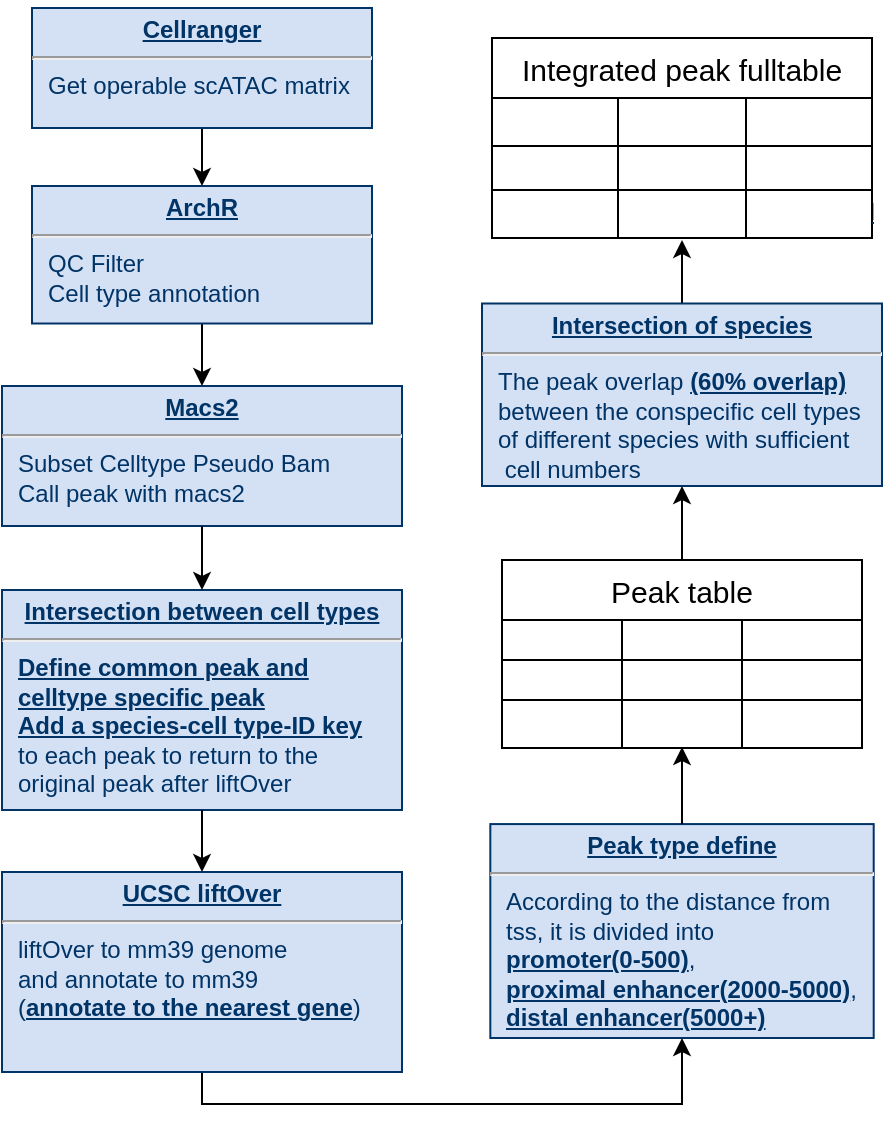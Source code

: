 <mxfile version="22.1.4" type="github">
  <diagram name="Page-1" id="efa7a0a1-bf9b-a30e-e6df-94a7791c09e9">
    <mxGraphModel dx="1434" dy="746" grid="1" gridSize="10" guides="1" tooltips="1" connect="1" arrows="1" fold="1" page="1" pageScale="1" pageWidth="826" pageHeight="1169" background="none" math="0" shadow="0">
      <root>
        <mxCell id="0" />
        <mxCell id="1" parent="0" />
        <mxCell id="vvGThWaMnOp2P52YM-Aq-29" value="" style="group" vertex="1" connectable="0" parent="1">
          <mxGeometry x="90" y="36" width="440" height="560" as="geometry" />
        </mxCell>
        <mxCell id="20" value="&lt;p style=&quot;margin: 0px; margin-top: 4px; text-align: center; text-decoration: underline;&quot;&gt;&lt;b&gt;Macs2&lt;/b&gt;&lt;/p&gt;&lt;hr&gt;&lt;p style=&quot;margin: 0px; margin-left: 8px;&quot;&gt;Subset Celltype Pseudo B&lt;span style=&quot;background-color: initial;&quot; class=&quot;text-only text-with-abbreviation text-with-abbreviation-bottomline windows-bottomline&quot;&gt;am&lt;/span&gt;&lt;br&gt;&lt;/p&gt;&lt;p style=&quot;margin: 0px; margin-left: 8px;&quot;&gt;Call peak with macs2&amp;nbsp;&lt;/p&gt;&lt;p style=&quot;margin: 0px; margin-left: 8px;&quot;&gt;&lt;br&gt;&lt;/p&gt;&lt;p style=&quot;margin: 0px; margin-left: 8px;&quot;&gt;&lt;span style=&quot;background-color: initial;&quot;&gt;&amp;nbsp;&lt;/span&gt;&lt;/p&gt;" style="verticalAlign=top;align=left;overflow=fill;fontSize=12;fontFamily=Helvetica;html=1;strokeColor=#003366;shadow=0;fillColor=#D4E1F5;fontColor=#003366" parent="vvGThWaMnOp2P52YM-Aq-29" vertex="1">
          <mxGeometry y="193" width="200" height="70" as="geometry" />
        </mxCell>
        <mxCell id="qyoJWSPACBOKUFeCBDac-104" value="" style="edgeStyle=orthogonalEdgeStyle;rounded=0;orthogonalLoop=1;jettySize=auto;html=1;" parent="vvGThWaMnOp2P52YM-Aq-29" source="21" target="20" edge="1">
          <mxGeometry relative="1" as="geometry" />
        </mxCell>
        <mxCell id="21" value="&lt;p style=&quot;margin: 0px; margin-top: 4px; text-align: center; text-decoration: underline;&quot;&gt;&lt;b&gt;ArchR&lt;/b&gt;&lt;/p&gt;&lt;hr&gt;&lt;p style=&quot;margin: 0px; margin-left: 8px;&quot;&gt;QC Filter&lt;/p&gt;&lt;p style=&quot;margin: 0px; margin-left: 8px;&quot;&gt;Cell type annotation&lt;/p&gt;" style="verticalAlign=top;align=left;overflow=fill;fontSize=12;fontFamily=Helvetica;html=1;strokeColor=#003366;shadow=0;fillColor=#D4E1F5;fontColor=#003366" parent="vvGThWaMnOp2P52YM-Aq-29" vertex="1">
          <mxGeometry x="15" y="93" width="170" height="68.75" as="geometry" />
        </mxCell>
        <mxCell id="23" value="&lt;p style=&quot;margin: 0px; margin-top: 4px; text-align: center; text-decoration: underline;&quot;&gt;&lt;strong&gt;Peak type define&lt;/strong&gt;&lt;/p&gt;&lt;hr&gt;&lt;p style=&quot;margin: 0px; margin-left: 8px;&quot;&gt;According to the distance from&amp;nbsp;&lt;/p&gt;&lt;p style=&quot;margin: 0px; margin-left: 8px;&quot;&gt;tss, it is divided into&amp;nbsp;&lt;/p&gt;&lt;p style=&quot;margin: 0px; margin-left: 8px;&quot;&gt;&lt;b&gt;&lt;u&gt;promoter(0-500)&lt;/u&gt;&lt;/b&gt;,&amp;nbsp;&lt;/p&gt;&lt;p style=&quot;margin: 0px; margin-left: 8px;&quot;&gt;&lt;b&gt;&lt;u&gt;proximal enhancer(2000-5000)&lt;/u&gt;&lt;/b&gt;,&amp;nbsp;&lt;/p&gt;&lt;p style=&quot;margin: 0px; margin-left: 8px;&quot;&gt;&lt;b&gt;&lt;u&gt;distal enhancer(5000+)&lt;/u&gt;&lt;/b&gt;&lt;br&gt;&lt;/p&gt;" style="verticalAlign=top;align=left;overflow=fill;fontSize=12;fontFamily=Helvetica;html=1;strokeColor=#003366;shadow=0;fillColor=#D4E1F5;fontColor=#003366" parent="vvGThWaMnOp2P52YM-Aq-29" vertex="1">
          <mxGeometry x="244.16" y="412.04" width="191.69" height="106.96" as="geometry" />
        </mxCell>
        <mxCell id="24" value="&lt;p style=&quot;margin: 4px 0px 0px; text-align: center;&quot;&gt;&lt;b&gt;&lt;u&gt;Intersection between cell types&lt;/u&gt;&lt;/b&gt;&lt;br&gt;&lt;/p&gt;&lt;hr&gt;&lt;p style=&quot;border-color: var(--border-color); margin: 0px 0px 0px 8px;&quot;&gt;&lt;b style=&quot;border-color: var(--border-color);&quot;&gt;&lt;u style=&quot;border-color: var(--border-color);&quot;&gt;Define common peak and&lt;/u&gt;&lt;/b&gt;&lt;/p&gt;&lt;p style=&quot;margin: 0px; margin-left: 8px;&quot;&gt;&lt;b style=&quot;border-color: var(--border-color);&quot;&gt;&lt;u style=&quot;border-color: var(--border-color);&quot;&gt;celltype specific peak&lt;/u&gt;&lt;/b&gt;&lt;br&gt;&lt;/p&gt;&lt;p style=&quot;margin: 0px; margin-left: 8px;&quot;&gt;&lt;b&gt;&lt;u&gt;Add a species-cell type-ID key&lt;/u&gt;&lt;/b&gt;&amp;nbsp;&lt;/p&gt;&lt;p style=&quot;margin: 0px; margin-left: 8px;&quot;&gt;to&amp;nbsp;&lt;span style=&quot;background-color: initial;&quot;&gt;each peak to return to the&amp;nbsp;&lt;/span&gt;&lt;/p&gt;&lt;p style=&quot;margin: 0px; margin-left: 8px;&quot;&gt;original peak after liftOver&lt;/p&gt;" style="verticalAlign=top;align=left;overflow=fill;fontSize=12;fontFamily=Helvetica;html=1;strokeColor=#003366;shadow=0;fillColor=#D4E1F5;fontColor=#003366" parent="vvGThWaMnOp2P52YM-Aq-29" vertex="1">
          <mxGeometry y="295" width="200" height="110" as="geometry" />
        </mxCell>
        <mxCell id="qyoJWSPACBOKUFeCBDac-105" value="" style="edgeStyle=orthogonalEdgeStyle;rounded=0;orthogonalLoop=1;jettySize=auto;html=1;" parent="vvGThWaMnOp2P52YM-Aq-29" source="20" target="24" edge="1">
          <mxGeometry relative="1" as="geometry" />
        </mxCell>
        <mxCell id="qyoJWSPACBOKUFeCBDac-103" value="" style="edgeStyle=orthogonalEdgeStyle;rounded=0;orthogonalLoop=1;jettySize=auto;html=1;" parent="vvGThWaMnOp2P52YM-Aq-29" source="25" target="21" edge="1">
          <mxGeometry relative="1" as="geometry" />
        </mxCell>
        <mxCell id="25" value="&lt;p style=&quot;margin: 0px; margin-top: 4px; text-align: center; text-decoration: underline;&quot;&gt;&lt;strong&gt;Cellranger&lt;/strong&gt;&lt;/p&gt;&lt;hr&gt;&lt;p style=&quot;margin: 0px; margin-left: 8px;&quot;&gt;Get operable&amp;nbsp;&lt;span style=&quot;background-color: initial;&quot;&gt;scATAC matrix&lt;/span&gt;&lt;/p&gt;" style="verticalAlign=top;align=left;overflow=fill;fontSize=12;fontFamily=Helvetica;html=1;strokeColor=#003366;shadow=0;fillColor=#D4E1F5;fontColor=#003366" parent="vvGThWaMnOp2P52YM-Aq-29" vertex="1">
          <mxGeometry x="15" y="4" width="170" height="60" as="geometry" />
        </mxCell>
        <mxCell id="hr01K9os6DIjgFh3DZC3-119" value="" style="edgeStyle=orthogonalEdgeStyle;rounded=0;orthogonalLoop=1;jettySize=auto;html=1;" parent="vvGThWaMnOp2P52YM-Aq-29" source="29" target="23" edge="1">
          <mxGeometry relative="1" as="geometry">
            <Array as="points">
              <mxPoint x="100" y="552" />
              <mxPoint x="340" y="552" />
            </Array>
          </mxGeometry>
        </mxCell>
        <mxCell id="29" value="&lt;p style=&quot;margin: 0px; margin-top: 4px; text-align: center; text-decoration: underline;&quot;&gt;&lt;strong&gt;UCSC liftOver&lt;/strong&gt;&lt;/p&gt;&lt;hr&gt;&lt;p style=&quot;margin: 0px; margin-left: 8px;&quot;&gt;liftOver to mm39 genome&lt;/p&gt;&lt;p style=&quot;margin: 0px; margin-left: 8px;&quot;&gt;and annotate to mm39&lt;/p&gt;&lt;p style=&quot;margin: 0px; margin-left: 8px;&quot;&gt;(&lt;b&gt;&lt;u&gt;annotate to the nearest&amp;nbsp;&lt;/u&gt;&lt;/b&gt;&lt;b style=&quot;background-color: initial;&quot;&gt;&lt;u&gt;gene&lt;/u&gt;&lt;/b&gt;&lt;span style=&quot;background-color: initial;&quot;&gt;)&lt;/span&gt;&lt;/p&gt;" style="verticalAlign=top;align=left;overflow=fill;fontSize=12;fontFamily=Helvetica;html=1;strokeColor=#003366;shadow=0;fillColor=#D4E1F5;fontColor=#003366" parent="vvGThWaMnOp2P52YM-Aq-29" vertex="1">
          <mxGeometry y="436" width="200" height="100" as="geometry" />
        </mxCell>
        <mxCell id="hr01K9os6DIjgFh3DZC3-116" value="" style="edgeStyle=orthogonalEdgeStyle;rounded=0;orthogonalLoop=1;jettySize=auto;html=1;" parent="vvGThWaMnOp2P52YM-Aq-29" source="24" target="29" edge="1">
          <mxGeometry relative="1" as="geometry" />
        </mxCell>
        <mxCell id="hr01K9os6DIjgFh3DZC3-114" style="edgeStyle=orthogonalEdgeStyle;rounded=0;orthogonalLoop=1;jettySize=auto;html=1;exitX=0.5;exitY=1;exitDx=0;exitDy=0;" parent="vvGThWaMnOp2P52YM-Aq-29" source="21" target="21" edge="1">
          <mxGeometry relative="1" as="geometry" />
        </mxCell>
        <mxCell id="qyoJWSPACBOKUFeCBDac-114" value="" style="group" parent="vvGThWaMnOp2P52YM-Aq-29" vertex="1" connectable="0">
          <mxGeometry x="250" y="290" width="180" height="98" as="geometry" />
        </mxCell>
        <mxCell id="qyoJWSPACBOKUFeCBDac-113" value="" style="edgeStyle=orthogonalEdgeStyle;rounded=0;orthogonalLoop=1;jettySize=auto;html=1;entryX=0.5;entryY=0.981;entryDx=0;entryDy=0;entryPerimeter=0;" parent="qyoJWSPACBOKUFeCBDac-114" target="hr01K9os6DIjgFh3DZC3-146" edge="1">
          <mxGeometry relative="1" as="geometry">
            <mxPoint x="90" y="122.04" as="sourcePoint" />
            <mxPoint x="90" y="97" as="targetPoint" />
          </mxGeometry>
        </mxCell>
        <mxCell id="hr01K9os6DIjgFh3DZC3-137" value="Peak table" style="shape=table;startSize=30;container=1;collapsible=0;childLayout=tableLayout;strokeColor=default;fontSize=15;" parent="vvGThWaMnOp2P52YM-Aq-29" vertex="1">
          <mxGeometry x="250" y="280" width="180" height="94" as="geometry" />
        </mxCell>
        <mxCell id="hr01K9os6DIjgFh3DZC3-138" value="" style="shape=tableRow;horizontal=0;startSize=0;swimlaneHead=0;swimlaneBody=0;strokeColor=inherit;top=0;left=0;bottom=0;right=0;collapsible=0;dropTarget=0;fillColor=none;points=[[0,0.5],[1,0.5]];portConstraint=eastwest;fontSize=16;" parent="hr01K9os6DIjgFh3DZC3-137" vertex="1">
          <mxGeometry y="30" width="180" height="20" as="geometry" />
        </mxCell>
        <mxCell id="hr01K9os6DIjgFh3DZC3-139" value="" style="shape=partialRectangle;html=1;whiteSpace=wrap;connectable=0;strokeColor=inherit;overflow=hidden;fillColor=none;top=0;left=0;bottom=0;right=0;pointerEvents=1;fontSize=16;" parent="hr01K9os6DIjgFh3DZC3-138" vertex="1">
          <mxGeometry width="60" height="20" as="geometry">
            <mxRectangle width="60" height="20" as="alternateBounds" />
          </mxGeometry>
        </mxCell>
        <mxCell id="hr01K9os6DIjgFh3DZC3-140" value="" style="shape=partialRectangle;html=1;whiteSpace=wrap;connectable=0;strokeColor=inherit;overflow=hidden;fillColor=none;top=0;left=0;bottom=0;right=0;pointerEvents=1;fontSize=16;" parent="hr01K9os6DIjgFh3DZC3-138" vertex="1">
          <mxGeometry x="60" width="60" height="20" as="geometry">
            <mxRectangle width="60" height="20" as="alternateBounds" />
          </mxGeometry>
        </mxCell>
        <mxCell id="hr01K9os6DIjgFh3DZC3-141" value="" style="shape=partialRectangle;html=1;whiteSpace=wrap;connectable=0;strokeColor=inherit;overflow=hidden;fillColor=none;top=0;left=0;bottom=0;right=0;pointerEvents=1;fontSize=16;" parent="hr01K9os6DIjgFh3DZC3-138" vertex="1">
          <mxGeometry x="120" width="60" height="20" as="geometry">
            <mxRectangle width="60" height="20" as="alternateBounds" />
          </mxGeometry>
        </mxCell>
        <mxCell id="hr01K9os6DIjgFh3DZC3-142" value="" style="shape=tableRow;horizontal=0;startSize=0;swimlaneHead=0;swimlaneBody=0;strokeColor=inherit;top=0;left=0;bottom=0;right=0;collapsible=0;dropTarget=0;fillColor=none;points=[[0,0.5],[1,0.5]];portConstraint=eastwest;fontSize=16;" parent="hr01K9os6DIjgFh3DZC3-137" vertex="1">
          <mxGeometry y="50" width="180" height="20" as="geometry" />
        </mxCell>
        <mxCell id="hr01K9os6DIjgFh3DZC3-143" value="" style="shape=partialRectangle;html=1;whiteSpace=wrap;connectable=0;strokeColor=inherit;overflow=hidden;fillColor=none;top=0;left=0;bottom=0;right=0;pointerEvents=1;fontSize=16;" parent="hr01K9os6DIjgFh3DZC3-142" vertex="1">
          <mxGeometry width="60" height="20" as="geometry">
            <mxRectangle width="60" height="20" as="alternateBounds" />
          </mxGeometry>
        </mxCell>
        <mxCell id="hr01K9os6DIjgFh3DZC3-144" value="" style="shape=partialRectangle;html=1;whiteSpace=wrap;connectable=0;strokeColor=inherit;overflow=hidden;fillColor=none;top=0;left=0;bottom=0;right=0;pointerEvents=1;fontSize=16;" parent="hr01K9os6DIjgFh3DZC3-142" vertex="1">
          <mxGeometry x="60" width="60" height="20" as="geometry">
            <mxRectangle width="60" height="20" as="alternateBounds" />
          </mxGeometry>
        </mxCell>
        <mxCell id="hr01K9os6DIjgFh3DZC3-145" value="" style="shape=partialRectangle;html=1;whiteSpace=wrap;connectable=0;strokeColor=inherit;overflow=hidden;fillColor=none;top=0;left=0;bottom=0;right=0;pointerEvents=1;fontSize=16;" parent="hr01K9os6DIjgFh3DZC3-142" vertex="1">
          <mxGeometry x="120" width="60" height="20" as="geometry">
            <mxRectangle width="60" height="20" as="alternateBounds" />
          </mxGeometry>
        </mxCell>
        <mxCell id="hr01K9os6DIjgFh3DZC3-146" value="" style="shape=tableRow;horizontal=0;startSize=0;swimlaneHead=0;swimlaneBody=0;strokeColor=inherit;top=0;left=0;bottom=0;right=0;collapsible=0;dropTarget=0;fillColor=none;points=[[0,0.5],[1,0.5]];portConstraint=eastwest;fontSize=16;" parent="hr01K9os6DIjgFh3DZC3-137" vertex="1">
          <mxGeometry y="70" width="180" height="24" as="geometry" />
        </mxCell>
        <mxCell id="hr01K9os6DIjgFh3DZC3-147" value="" style="shape=partialRectangle;html=1;whiteSpace=wrap;connectable=0;strokeColor=inherit;overflow=hidden;fillColor=none;top=0;left=0;bottom=0;right=0;pointerEvents=1;fontSize=16;" parent="hr01K9os6DIjgFh3DZC3-146" vertex="1">
          <mxGeometry width="60" height="24" as="geometry">
            <mxRectangle width="60" height="24" as="alternateBounds" />
          </mxGeometry>
        </mxCell>
        <mxCell id="hr01K9os6DIjgFh3DZC3-148" value="" style="shape=partialRectangle;html=1;whiteSpace=wrap;connectable=0;strokeColor=inherit;overflow=hidden;fillColor=none;top=0;left=0;bottom=0;right=0;pointerEvents=1;fontSize=16;" parent="hr01K9os6DIjgFh3DZC3-146" vertex="1">
          <mxGeometry x="60" width="60" height="24" as="geometry">
            <mxRectangle width="60" height="24" as="alternateBounds" />
          </mxGeometry>
        </mxCell>
        <mxCell id="hr01K9os6DIjgFh3DZC3-149" value="" style="shape=partialRectangle;html=1;whiteSpace=wrap;connectable=0;strokeColor=inherit;overflow=hidden;fillColor=none;top=0;left=0;bottom=0;right=0;pointerEvents=1;fontSize=16;" parent="hr01K9os6DIjgFh3DZC3-146" vertex="1">
          <mxGeometry x="120" width="60" height="24" as="geometry">
            <mxRectangle width="60" height="24" as="alternateBounds" />
          </mxGeometry>
        </mxCell>
        <mxCell id="qyoJWSPACBOKUFeCBDac-107" value="" style="shape=waypoint;sketch=0;size=6;pointerEvents=1;points=[];fillColor=#D4E1F5;resizable=0;rotatable=0;perimeter=centerPerimeter;snapToPoint=1;align=left;verticalAlign=top;strokeColor=#003366;fontColor=#003366;shadow=0;" parent="hr01K9os6DIjgFh3DZC3-146" vertex="1">
          <mxGeometry x="180" width="NaN" height="24" as="geometry">
            <mxRectangle width="NaN" height="24" as="alternateBounds" />
          </mxGeometry>
        </mxCell>
        <mxCell id="qyoJWSPACBOKUFeCBDac-122" value="" style="edgeStyle=orthogonalEdgeStyle;rounded=0;orthogonalLoop=1;jettySize=auto;html=1;" parent="vvGThWaMnOp2P52YM-Aq-29" source="hr01K9os6DIjgFh3DZC3-160" edge="1">
          <mxGeometry relative="1" as="geometry">
            <mxPoint x="340" y="120" as="targetPoint" />
          </mxGeometry>
        </mxCell>
        <mxCell id="qyoJWSPACBOKUFeCBDac-120" value="" style="group" parent="vvGThWaMnOp2P52YM-Aq-29" vertex="1" connectable="0">
          <mxGeometry x="245" y="19" width="195" height="238.75" as="geometry" />
        </mxCell>
        <mxCell id="hr01K9os6DIjgFh3DZC3-163" value="Integrated peak fulltable" style="shape=table;startSize=30;container=1;collapsible=0;childLayout=tableLayout;strokeColor=default;fontSize=15;" parent="qyoJWSPACBOKUFeCBDac-120" vertex="1">
          <mxGeometry width="190" height="100" as="geometry" />
        </mxCell>
        <mxCell id="hr01K9os6DIjgFh3DZC3-164" value="" style="shape=tableRow;horizontal=0;startSize=0;swimlaneHead=0;swimlaneBody=0;strokeColor=inherit;top=0;left=0;bottom=0;right=0;collapsible=0;dropTarget=0;fillColor=none;points=[[0,0.5],[1,0.5]];portConstraint=eastwest;fontSize=16;" parent="hr01K9os6DIjgFh3DZC3-163" vertex="1">
          <mxGeometry y="30" width="190" height="24" as="geometry" />
        </mxCell>
        <mxCell id="hr01K9os6DIjgFh3DZC3-165" value="" style="shape=partialRectangle;html=1;whiteSpace=wrap;connectable=0;strokeColor=inherit;overflow=hidden;fillColor=none;top=0;left=0;bottom=0;right=0;pointerEvents=1;fontSize=16;" parent="hr01K9os6DIjgFh3DZC3-164" vertex="1">
          <mxGeometry width="63" height="24" as="geometry">
            <mxRectangle width="63" height="24" as="alternateBounds" />
          </mxGeometry>
        </mxCell>
        <mxCell id="hr01K9os6DIjgFh3DZC3-166" value="" style="shape=partialRectangle;html=1;whiteSpace=wrap;connectable=0;strokeColor=inherit;overflow=hidden;fillColor=none;top=0;left=0;bottom=0;right=0;pointerEvents=1;fontSize=16;" parent="hr01K9os6DIjgFh3DZC3-164" vertex="1">
          <mxGeometry x="63" width="64" height="24" as="geometry">
            <mxRectangle width="64" height="24" as="alternateBounds" />
          </mxGeometry>
        </mxCell>
        <mxCell id="hr01K9os6DIjgFh3DZC3-167" value="" style="shape=partialRectangle;html=1;whiteSpace=wrap;connectable=0;strokeColor=inherit;overflow=hidden;fillColor=none;top=0;left=0;bottom=0;right=0;pointerEvents=1;fontSize=16;" parent="hr01K9os6DIjgFh3DZC3-164" vertex="1">
          <mxGeometry x="127" width="63" height="24" as="geometry">
            <mxRectangle width="63" height="24" as="alternateBounds" />
          </mxGeometry>
        </mxCell>
        <mxCell id="hr01K9os6DIjgFh3DZC3-168" value="" style="shape=tableRow;horizontal=0;startSize=0;swimlaneHead=0;swimlaneBody=0;strokeColor=inherit;top=0;left=0;bottom=0;right=0;collapsible=0;dropTarget=0;fillColor=none;points=[[0,0.5],[1,0.5]];portConstraint=eastwest;fontSize=16;" parent="hr01K9os6DIjgFh3DZC3-163" vertex="1">
          <mxGeometry y="54" width="190" height="22" as="geometry" />
        </mxCell>
        <mxCell id="hr01K9os6DIjgFh3DZC3-169" value="" style="shape=partialRectangle;html=1;whiteSpace=wrap;connectable=0;strokeColor=inherit;overflow=hidden;fillColor=none;top=0;left=0;bottom=0;right=0;pointerEvents=1;fontSize=16;" parent="hr01K9os6DIjgFh3DZC3-168" vertex="1">
          <mxGeometry width="63" height="22" as="geometry">
            <mxRectangle width="63" height="22" as="alternateBounds" />
          </mxGeometry>
        </mxCell>
        <mxCell id="hr01K9os6DIjgFh3DZC3-170" value="" style="shape=partialRectangle;html=1;whiteSpace=wrap;connectable=0;strokeColor=inherit;overflow=hidden;fillColor=none;top=0;left=0;bottom=0;right=0;pointerEvents=1;fontSize=16;" parent="hr01K9os6DIjgFh3DZC3-168" vertex="1">
          <mxGeometry x="63" width="64" height="22" as="geometry">
            <mxRectangle width="64" height="22" as="alternateBounds" />
          </mxGeometry>
        </mxCell>
        <mxCell id="hr01K9os6DIjgFh3DZC3-171" value="" style="shape=partialRectangle;html=1;whiteSpace=wrap;connectable=0;strokeColor=inherit;overflow=hidden;fillColor=none;top=0;left=0;bottom=0;right=0;pointerEvents=1;fontSize=16;" parent="hr01K9os6DIjgFh3DZC3-168" vertex="1">
          <mxGeometry x="127" width="63" height="22" as="geometry">
            <mxRectangle width="63" height="22" as="alternateBounds" />
          </mxGeometry>
        </mxCell>
        <mxCell id="hr01K9os6DIjgFh3DZC3-172" value="" style="shape=tableRow;horizontal=0;startSize=0;swimlaneHead=0;swimlaneBody=0;strokeColor=inherit;top=0;left=0;bottom=0;right=0;collapsible=0;dropTarget=0;fillColor=none;points=[[0,0.5],[1,0.5]];portConstraint=eastwest;fontSize=16;" parent="hr01K9os6DIjgFh3DZC3-163" vertex="1">
          <mxGeometry y="76" width="190" height="24" as="geometry" />
        </mxCell>
        <mxCell id="hr01K9os6DIjgFh3DZC3-173" value="" style="shape=partialRectangle;html=1;whiteSpace=wrap;connectable=0;strokeColor=inherit;overflow=hidden;fillColor=none;top=0;left=0;bottom=0;right=0;pointerEvents=1;fontSize=16;" parent="hr01K9os6DIjgFh3DZC3-172" vertex="1">
          <mxGeometry width="63" height="24" as="geometry">
            <mxRectangle width="63" height="24" as="alternateBounds" />
          </mxGeometry>
        </mxCell>
        <mxCell id="hr01K9os6DIjgFh3DZC3-174" value="" style="shape=partialRectangle;html=1;whiteSpace=wrap;connectable=0;strokeColor=inherit;overflow=hidden;fillColor=none;top=0;left=0;bottom=0;right=0;pointerEvents=1;fontSize=16;" parent="hr01K9os6DIjgFh3DZC3-172" vertex="1">
          <mxGeometry x="63" width="64" height="24" as="geometry">
            <mxRectangle width="64" height="24" as="alternateBounds" />
          </mxGeometry>
        </mxCell>
        <mxCell id="hr01K9os6DIjgFh3DZC3-175" value="" style="shape=partialRectangle;html=1;whiteSpace=wrap;connectable=0;strokeColor=inherit;overflow=hidden;fillColor=none;top=0;left=0;bottom=0;right=0;pointerEvents=1;fontSize=16;" parent="hr01K9os6DIjgFh3DZC3-172" vertex="1">
          <mxGeometry x="127" width="63" height="24" as="geometry">
            <mxRectangle width="63" height="24" as="alternateBounds" />
          </mxGeometry>
        </mxCell>
        <mxCell id="qyoJWSPACBOKUFeCBDac-116" value="&lt;p style=&quot;margin: 0px; margin-top: 4px; text-align: center; text-decoration: underline;&quot;&gt;&lt;strong&gt;Intervene&lt;/strong&gt;&lt;/p&gt;&lt;hr&gt;&lt;p style=&quot;margin: 0px; margin-left: 8px;&quot;&gt;The peak overlap (60% overlap)&amp;nbsp;&lt;/p&gt;&lt;p style=&quot;margin: 0px; margin-left: 8px;&quot;&gt;between the same cell types was&amp;nbsp;&lt;/p&gt;&lt;p style=&quot;margin: 0px; margin-left: 8px;&quot;&gt;used to detect the gain and loss of&amp;nbsp;&lt;/p&gt;&lt;p style=&quot;margin: 0px; margin-left: 8px;&quot;&gt;regulatory elements&amp;nbsp;&lt;/p&gt;&lt;p style=&quot;margin: 0px; margin-left: 8px;&quot;&gt;within the cell types&lt;br&gt;&lt;/p&gt;" style="verticalAlign=top;align=left;overflow=fill;fontSize=12;fontFamily=Helvetica;html=1;strokeColor=#003366;shadow=1;fillColor=#D4E1F5;fontColor=#003366" parent="hr01K9os6DIjgFh3DZC3-172" vertex="1">
          <mxGeometry x="190" height="24" as="geometry">
            <mxRectangle width="NaN" height="24" as="alternateBounds" />
          </mxGeometry>
        </mxCell>
        <mxCell id="hr01K9os6DIjgFh3DZC3-160" value="&lt;p style=&quot;margin: 4px 0px 0px; text-align: center;&quot;&gt;&lt;b&gt;&lt;u&gt;Intersection of species&lt;/u&gt;&lt;/b&gt;&lt;br&gt;&lt;/p&gt;&lt;hr&gt;&lt;p style=&quot;margin: 0px; margin-left: 8px;&quot;&gt;The peak overlap &lt;b&gt;&lt;u&gt;(60% overlap)&lt;/u&gt;&lt;/b&gt;&amp;nbsp;&lt;/p&gt;&lt;p style=&quot;margin: 0px; margin-left: 8px;&quot;&gt;between the conspecific cell types&amp;nbsp;&lt;/p&gt;&lt;p style=&quot;margin: 0px; margin-left: 8px;&quot;&gt;&lt;span style=&quot;background-color: initial;&quot;&gt;of different species with sufficient&lt;/span&gt;&lt;/p&gt;&lt;p style=&quot;margin: 0px; margin-left: 8px;&quot;&gt;&lt;span style=&quot;background-color: initial;&quot;&gt;&amp;nbsp;cell numbers&lt;/span&gt;&lt;/p&gt;" style="verticalAlign=top;align=left;overflow=fill;fontSize=12;fontFamily=Helvetica;html=1;strokeColor=#003366;shadow=0;fillColor=#D4E1F5;fontColor=#003366" parent="qyoJWSPACBOKUFeCBDac-120" vertex="1">
          <mxGeometry x="-5" y="132.75" width="200" height="91.25" as="geometry" />
        </mxCell>
        <mxCell id="qyoJWSPACBOKUFeCBDac-115" value="" style="edgeStyle=orthogonalEdgeStyle;rounded=0;orthogonalLoop=1;jettySize=auto;html=1;" parent="vvGThWaMnOp2P52YM-Aq-29" source="hr01K9os6DIjgFh3DZC3-137" target="hr01K9os6DIjgFh3DZC3-160" edge="1">
          <mxGeometry relative="1" as="geometry" />
        </mxCell>
      </root>
    </mxGraphModel>
  </diagram>
</mxfile>
